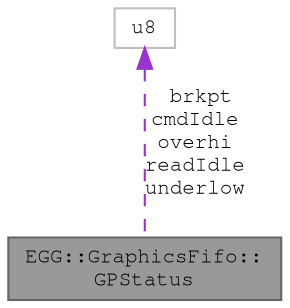 digraph "EGG::GraphicsFifo::GPStatus"
{
 // LATEX_PDF_SIZE
  bgcolor="transparent";
  edge [fontname=FreeMono,fontsize=10,labelfontname=FreeMono,labelfontsize=10];
  node [fontname=FreeMono,fontsize=10,shape=box,height=0.2,width=0.4];
  Node1 [label="EGG::GraphicsFifo::\lGPStatus",height=0.2,width=0.4,color="gray40", fillcolor="grey60", style="filled", fontcolor="black",tooltip="Holds the state of the Graphics Processor at any given moment."];
  Node2 -> Node1 [dir="back",color="darkorchid3",style="dashed",label=" brkpt\ncmdIdle\noverhi\nreadIdle\nunderlow" ];
  Node2 [label="u8",height=0.2,width=0.4,color="grey75", fillcolor="white", style="filled",tooltip=" "];
}

